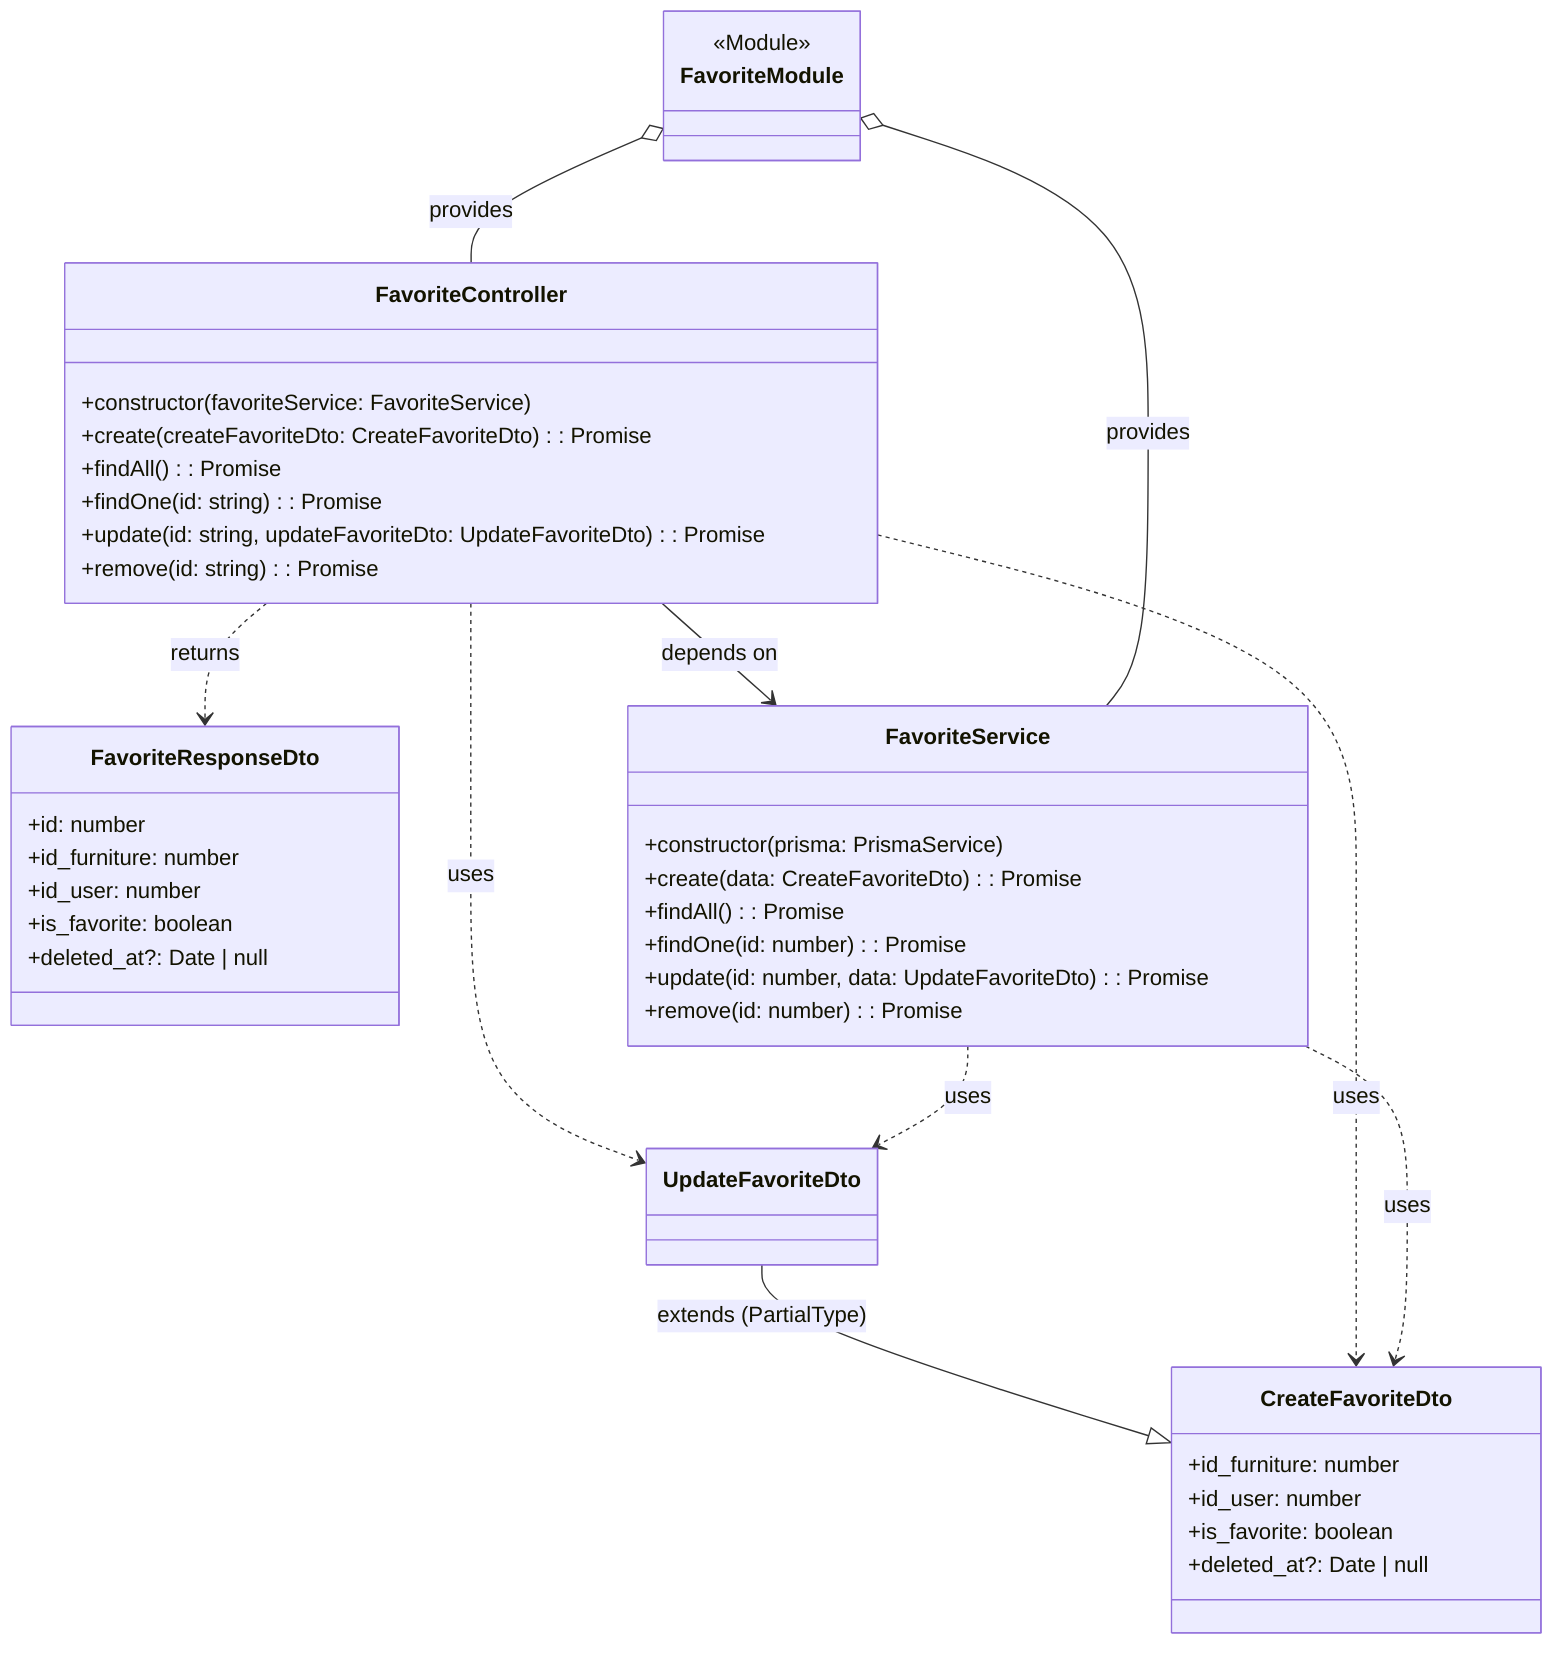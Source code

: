 %% src\favorite\favorite.diagram.mmd

classDiagram
    %% DTOs
    class CreateFavoriteDto {
        +id_furniture: number
        +id_user: number
        +is_favorite: boolean
        +deleted_at?: Date | null
    }
    class UpdateFavoriteDto
    UpdateFavoriteDto --|> CreateFavoriteDto : extends (PartialType)

    class FavoriteResponseDto {
        +id: number
        +id_furniture: number
        +id_user: number
        +is_favorite: boolean
        +deleted_at?: Date | null
    }

    %% Service
    class FavoriteService {
        +constructor(prisma: PrismaService)
        +create(data: CreateFavoriteDto): Promise<favorite>
        +findAll(): Promise<favorite[]>
        +findOne(id: number): Promise<favorite | null>
        +update(id: number, data: UpdateFavoriteDto): Promise<favorite>
        +remove(id: number): Promise<favorite>
    }

    %% Controller
    class FavoriteController {
        +constructor(favoriteService: FavoriteService)
        +create(createFavoriteDto: CreateFavoriteDto): Promise<FavoriteResponseDto>
        +findAll(): Promise<FavoriteResponseDto[]>
        +findOne(id: string): Promise<FavoriteResponseDto>
        +update(id: string, updateFavoriteDto: UpdateFavoriteDto): Promise<FavoriteResponseDto>
        +remove(id: string): Promise<FavoriteResponseDto>
    }

    %% Module
    class FavoriteModule {
        <<Module>>
    }

    %% Relationships
    FavoriteController --> FavoriteService : depends on
    FavoriteController ..> CreateFavoriteDto : uses
    FavoriteController ..> UpdateFavoriteDto : uses
    FavoriteController ..> FavoriteResponseDto : returns
    FavoriteService ..> CreateFavoriteDto : uses
    FavoriteService ..> UpdateFavoriteDto : uses
    FavoriteModule o-- FavoriteController : provides
    FavoriteModule o-- FavoriteService : provides